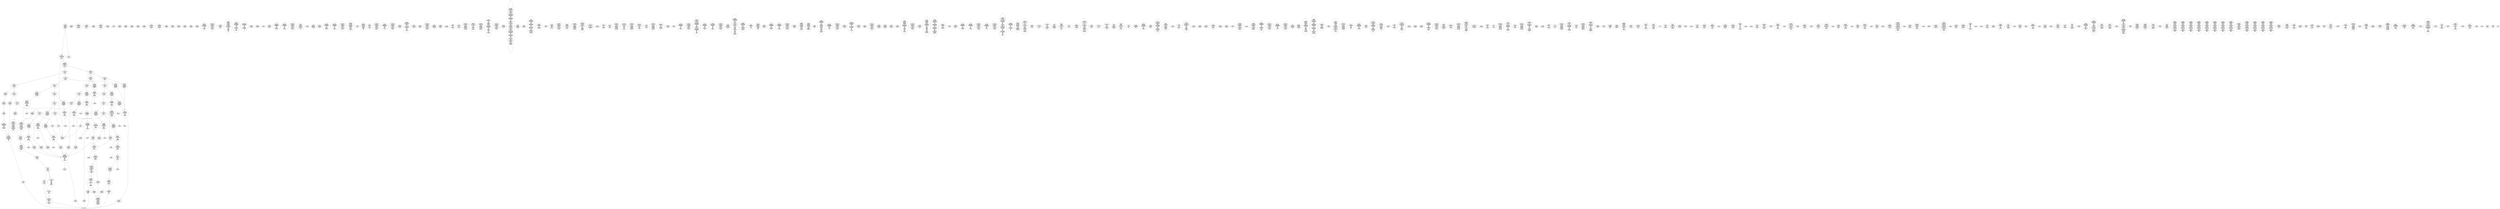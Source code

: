 /* Generated by GvGen v.1.0 (https://www.github.com/stricaud/gvgen) */

digraph G {
compound=true;
   node1 [label="[anywhere]"];
   node2 [label="# 0x0
PUSHX Data
PUSHX Data
MSTORE
CALLVALUE
ISZERO
PUSHX Data
JUMPI
"];
   node3 [label="# 0xc
PUSHX Data
REVERT
"];
   node4 [label="# 0x10
JUMPDEST
PUSHX LogicData
CALLDATASIZE
LT
PUSHX Data
JUMPI
"];
   node5 [label="# 0x1a
PUSHX Data
CALLDATALOAD
PUSHX BitData
SHR
PUSHX LogicData
GT
PUSHX Data
JUMPI
"];
   node6 [label="# 0x2b
PUSHX LogicData
GT
PUSHX Data
JUMPI
"];
   node7 [label="# 0x36
PUSHX LogicData
EQ
PUSHX Data
JUMPI
"];
   node8 [label="# 0x41
PUSHX LogicData
EQ
PUSHX Data
JUMPI
"];
   node9 [label="# 0x4c
PUSHX LogicData
EQ
PUSHX Data
JUMPI
"];
   node10 [label="# 0x57
PUSHX LogicData
EQ
PUSHX Data
JUMPI
"];
   node11 [label="# 0x62
PUSHX LogicData
EQ
PUSHX Data
JUMPI
"];
   node12 [label="# 0x6d
PUSHX Data
JUMP
"];
   node13 [label="# 0x71
JUMPDEST
PUSHX LogicData
EQ
PUSHX Data
JUMPI
"];
   node14 [label="# 0x7d
PUSHX LogicData
EQ
PUSHX Data
JUMPI
"];
   node15 [label="# 0x88
PUSHX LogicData
EQ
PUSHX Data
JUMPI
"];
   node16 [label="# 0x93
PUSHX LogicData
EQ
PUSHX Data
JUMPI
"];
   node17 [label="# 0x9e
PUSHX Data
JUMP
"];
   node18 [label="# 0xa2
JUMPDEST
PUSHX LogicData
GT
PUSHX Data
JUMPI
"];
   node19 [label="# 0xae
PUSHX LogicData
EQ
PUSHX Data
JUMPI
"];
   node20 [label="# 0xb9
PUSHX LogicData
EQ
PUSHX Data
JUMPI
"];
   node21 [label="# 0xc4
PUSHX LogicData
EQ
PUSHX Data
JUMPI
"];
   node22 [label="# 0xcf
PUSHX LogicData
EQ
PUSHX Data
JUMPI
"];
   node23 [label="# 0xda
PUSHX LogicData
EQ
PUSHX Data
JUMPI
"];
   node24 [label="# 0xe5
PUSHX Data
JUMP
"];
   node25 [label="# 0xe9
JUMPDEST
PUSHX LogicData
EQ
PUSHX Data
JUMPI
"];
   node26 [label="# 0xf4
PUSHX LogicData
EQ
PUSHX Data
JUMPI
"];
   node27 [label="# 0xff
PUSHX LogicData
EQ
PUSHX Data
JUMPI
"];
   node28 [label="# 0x10a
PUSHX LogicData
EQ
PUSHX Data
JUMPI
"];
   node29 [label="# 0x115
JUMPDEST
PUSHX Data
REVERT
"];
   node30 [label="# 0x11a
JUMPDEST
PUSHX Data
PUSHX Data
CALLDATASIZE
PUSHX Data
PUSHX Data
JUMP
"];
   node31 [label="# 0x128
JUMPDEST
PUSHX Data
JUMP
"];
   node32 [label="# 0x12d
JUMPDEST
PUSHX MemData
MLOAD
PUSHX Data
PUSHX Data
JUMP
"];
   node33 [label="# 0x13a
JUMPDEST
PUSHX MemData
MLOAD
SUB
RETURN
"];
   node34 [label="# 0x143
JUMPDEST
PUSHX Data
PUSHX Data
CALLDATASIZE
PUSHX Data
PUSHX Data
JUMP
"];
   node35 [label="# 0x151
JUMPDEST
PUSHX Data
JUMP
"];
   node36 [label="# 0x156
JUMPDEST
PUSHX MemData
MLOAD
PUSHX Data
PUSHX Data
JUMP
"];
   node37 [label="# 0x163
JUMPDEST
PUSHX Data
PUSHX Data
CALLDATASIZE
PUSHX Data
PUSHX Data
JUMP
"];
   node38 [label="# 0x171
JUMPDEST
PUSHX Data
JUMP
"];
   node39 [label="# 0x176
JUMPDEST
STOP
"];
   node40 [label="# 0x178
JUMPDEST
PUSHX Data
PUSHX Data
JUMP
"];
   node41 [label="# 0x180
JUMPDEST
PUSHX MemData
MLOAD
PUSHX Data
PUSHX Data
JUMP
"];
   node42 [label="# 0x18d
JUMPDEST
PUSHX Data
PUSHX Data
CALLDATASIZE
PUSHX Data
PUSHX Data
JUMP
"];
   node43 [label="# 0x19b
JUMPDEST
PUSHX Data
JUMP
"];
   node44 [label="# 0x1a0
JUMPDEST
PUSHX Data
PUSHX Data
CALLDATASIZE
PUSHX Data
PUSHX Data
JUMP
"];
   node45 [label="# 0x1ae
JUMPDEST
PUSHX Data
JUMP
"];
   node46 [label="# 0x1b3
JUMPDEST
PUSHX Data
PUSHX Data
CALLDATASIZE
PUSHX Data
PUSHX Data
JUMP
"];
   node47 [label="# 0x1c1
JUMPDEST
PUSHX Data
JUMP
"];
   node48 [label="# 0x1c6
JUMPDEST
PUSHX Data
PUSHX Data
CALLDATASIZE
PUSHX Data
PUSHX Data
JUMP
"];
   node49 [label="# 0x1d4
JUMPDEST
PUSHX Data
JUMP
"];
   node50 [label="# 0x1d9
JUMPDEST
PUSHX Data
PUSHX Data
CALLDATASIZE
PUSHX Data
PUSHX Data
JUMP
"];
   node51 [label="# 0x1e7
JUMPDEST
PUSHX Data
JUMP
"];
   node52 [label="# 0x1ec
JUMPDEST
PUSHX MemData
MLOAD
PUSHX Data
PUSHX Data
JUMP
"];
   node53 [label="# 0x1f9
JUMPDEST
PUSHX Data
PUSHX Data
JUMP
"];
   node54 [label="# 0x201
JUMPDEST
PUSHX Data
PUSHX Data
JUMP
"];
   node55 [label="# 0x209
JUMPDEST
PUSHX MemData
MLOAD
PUSHX Data
PUSHX Data
JUMP
"];
   node56 [label="# 0x216
JUMPDEST
PUSHX Data
PUSHX Data
JUMP
"];
   node57 [label="# 0x21e
JUMPDEST
PUSHX Data
PUSHX Data
CALLDATASIZE
PUSHX Data
PUSHX Data
JUMP
"];
   node58 [label="# 0x22c
JUMPDEST
PUSHX Data
JUMP
"];
   node59 [label="# 0x231
JUMPDEST
PUSHX Data
PUSHX Data
CALLDATASIZE
PUSHX Data
PUSHX Data
JUMP
"];
   node60 [label="# 0x23f
JUMPDEST
PUSHX Data
JUMP
"];
   node61 [label="# 0x244
JUMPDEST
PUSHX Data
PUSHX Data
CALLDATASIZE
PUSHX Data
PUSHX Data
JUMP
"];
   node62 [label="# 0x252
JUMPDEST
PUSHX Data
JUMP
"];
   node63 [label="# 0x257
JUMPDEST
PUSHX Data
PUSHX Data
CALLDATASIZE
PUSHX Data
PUSHX Data
JUMP
"];
   node64 [label="# 0x265
JUMPDEST
PUSHX Data
JUMP
"];
   node65 [label="# 0x26a
JUMPDEST
PUSHX Data
PUSHX Data
CALLDATASIZE
PUSHX Data
PUSHX Data
JUMP
"];
   node66 [label="# 0x278
JUMPDEST
PUSHX Data
JUMP
"];
   node67 [label="# 0x27d
JUMPDEST
PUSHX Data
PUSHX Data
CALLDATASIZE
PUSHX Data
PUSHX Data
JUMP
"];
   node68 [label="# 0x28b
JUMPDEST
PUSHX Data
JUMP
"];
   node69 [label="# 0x290
JUMPDEST
PUSHX Data
PUSHX ArithData
PUSHX BitData
PUSHX BitData
SHL
SUB
AND
PUSHX Data
JUMPI
"];
   node70 [label="# 0x2a1
PUSHX MemData
MLOAD
PUSHX BitData
PUSHX BitData
SHL
MSTORE
PUSHX ArithData
ADD
PUSHX Data
PUSHX Data
JUMP
"];
   node71 [label="# 0x2b8
JUMPDEST
PUSHX MemData
MLOAD
SUB
REVERT
"];
   node72 [label="# 0x2c1
JUMPDEST
PUSHX Data
MSTORE
PUSHX Data
MSTORE
PUSHX Data
SHA3
PUSHX ArithData
PUSHX BitData
PUSHX BitData
SHL
SUB
AND
MSTORE
MSTORE
SHA3
SLOAD
JUMP
"];
   node73 [label="# 0x2e7
JUMPDEST
PUSHX Data
PUSHX ArithData
PUSHX BitData
PUSHX BitData
SHL
SUB
NOT
AND
PUSHX BitData
PUSHX BitData
SHL
EQ
PUSHX Data
JUMPI
"];
   node74 [label="# 0x303
PUSHX ArithData
PUSHX BitData
PUSHX BitData
SHL
SUB
NOT
AND
PUSHX BitData
PUSHX BitData
SHL
EQ
"];
   node75 [label="# 0x318
JUMPDEST
PUSHX Data
JUMPI
"];
   node76 [label="# 0x31e
PUSHX Data
PUSHX Data
JUMP
"];
   node77 [label="# 0x327
JUMPDEST
"];
   node78 [label="# 0x32a
JUMPDEST
JUMP
"];
   node79 [label="# 0x32f
JUMPDEST
PUSHX Data
PUSHX Data
JUMP
"];
   node80 [label="# 0x337
JUMPDEST
PUSHX ArithData
PUSHX BitData
PUSHX BitData
SHL
SUB
AND
PUSHX Data
PUSHX Data
JUMP
"];
   node81 [label="# 0x348
JUMPDEST
PUSHX ArithData
PUSHX BitData
PUSHX BitData
SHL
SUB
AND
EQ
PUSHX Data
JUMPI
"];
   node82 [label="# 0x357
PUSHX MemData
MLOAD
PUSHX BitData
PUSHX BitData
SHL
MSTORE
PUSHX ArithData
ADD
PUSHX Data
PUSHX Data
JUMP
"];
   node83 [label="# 0x36e
JUMPDEST
MLOAD
PUSHX Data
PUSHX Data
PUSHX ArithData
ADD
PUSHX Data
JUMP
"];
   node84 [label="# 0x381
JUMPDEST
JUMP
"];
   node85 [label="# 0x385
JUMPDEST
PUSHX MemData
MLOAD
PUSHX ArithData
ADD
PUSHX Data
MSTORE
PUSHX Data
MSTORE
PUSHX ArithData
ADD
PUSHX Data
MSTORE
JUMP
"];
   node86 [label="# 0x3be
JUMPDEST
PUSHX Data
PUSHX Data
PUSHX Data
JUMP
"];
   node87 [label="# 0x3c9
JUMPDEST
PUSHX Data
PUSHX Data
JUMP
"];
   node88 [label="# 0x3d1
JUMPDEST
PUSHX ArithData
PUSHX BitData
PUSHX BitData
SHL
SUB
AND
PUSHX Data
PUSHX Data
JUMP
"];
   node89 [label="# 0x3e2
JUMPDEST
PUSHX ArithData
PUSHX BitData
PUSHX BitData
SHL
SUB
AND
EQ
PUSHX Data
JUMPI
"];
   node90 [label="# 0x3f1
PUSHX MemData
MLOAD
PUSHX BitData
PUSHX BitData
SHL
MSTORE
PUSHX ArithData
ADD
PUSHX Data
PUSHX Data
JUMP
"];
   node91 [label="# 0x408
JUMPDEST
PUSHX Data
MSTORE
PUSHX Data
PUSHX ArithData
MSTORE
PUSHX Data
SHA3
MLOAD
PUSHX Data
ADD
PUSHX Data
JUMP
"];
   node92 [label="# 0x427
JUMPDEST
JUMP
"];
   node93 [label="# 0x42c
JUMPDEST
PUSHX Data
PUSHX Data
MSTORE
PUSHX Data
MSTORE
PUSHX Data
SHA3
SLOAD
JUMP
"];
   node94 [label="# 0x43e
JUMPDEST
MLOAD
MLOAD
EQ
PUSHX Data
JUMPI
"];
   node95 [label="# 0x448
PUSHX MemData
MLOAD
PUSHX BitData
PUSHX BitData
SHL
MSTORE
PUSHX ArithData
ADD
PUSHX Data
PUSHX Data
JUMP
"];
   node96 [label="# 0x45f
JUMPDEST
PUSHX ArithData
PUSHX BitData
PUSHX BitData
SHL
SUB
AND
PUSHX Data
JUMPI
"];
   node97 [label="# 0x46e
PUSHX MemData
MLOAD
PUSHX BitData
PUSHX BitData
SHL
MSTORE
PUSHX ArithData
ADD
PUSHX Data
PUSHX Data
JUMP
"];
   node98 [label="# 0x485
JUMPDEST
PUSHX Data
PUSHX Data
JUMP
"];
   node99 [label="# 0x48d
JUMPDEST
PUSHX ArithData
PUSHX BitData
PUSHX BitData
SHL
SUB
AND
PUSHX ArithData
PUSHX BitData
PUSHX BitData
SHL
SUB
AND
EQ
PUSHX Data
JUMPI
"];
   node100 [label="# 0x4a7
PUSHX Data
PUSHX Data
PUSHX Data
JUMP
"];
   node101 [label="# 0x4b3
JUMPDEST
PUSHX Data
JUMPI
"];
   node102 [label="# 0x4b8
PUSHX MemData
MLOAD
PUSHX BitData
PUSHX BitData
SHL
MSTORE
PUSHX ArithData
ADD
PUSHX Data
PUSHX Data
JUMP
"];
   node103 [label="# 0x4cf
JUMPDEST
PUSHX Data
PUSHX Data
PUSHX Data
JUMP
"];
   node104 [label="# 0x4d9
JUMPDEST
PUSHX Data
PUSHX Data
JUMP
"];
   node105 [label="# 0x4e9
JUMPDEST
PUSHX Data
"];
   node106 [label="# 0x4ec
JUMPDEST
MLOAD
LT
ISZERO
PUSHX Data
JUMPI
"];
   node107 [label="# 0x4f6
PUSHX Data
MLOAD
LT
PUSHX Data
JUMPI
"];
   node108 [label="# 0x502
PUSHX BitData
PUSHX BitData
SHL
PUSHX Data
MSTORE
PUSHX Data
PUSHX Data
MSTORE
PUSHX Data
PUSHX Data
REVERT
"];
   node109 [label="# 0x517
JUMPDEST
PUSHX ArithData
MUL
PUSHX ArithData
ADD
ADD
MLOAD
PUSHX Data
MLOAD
LT
PUSHX Data
JUMPI
"];
   node110 [label="# 0x52e
PUSHX BitData
PUSHX BitData
SHL
PUSHX Data
MSTORE
PUSHX Data
PUSHX Data
MSTORE
PUSHX Data
PUSHX Data
REVERT
"];
   node111 [label="# 0x543
JUMPDEST
PUSHX ArithData
MUL
ADD
ADD
MLOAD
PUSHX Data
MSTORE
MSTORE
PUSHX Data
SHA3
PUSHX ArithData
PUSHX BitData
PUSHX BitData
SHL
SUB
AND
MSTORE
MSTORE
SHA3
SLOAD
LT
ISZERO
PUSHX Data
JUMPI
"];
   node112 [label="# 0x57c
PUSHX MemData
MLOAD
PUSHX BitData
PUSHX BitData
SHL
MSTORE
PUSHX ArithData
ADD
PUSHX Data
PUSHX Data
JUMP
"];
   node113 [label="# 0x593
JUMPDEST
PUSHX Data
PUSHX Data
JUMP
"];
   node114 [label="# 0x59d
JUMPDEST
PUSHX ArithData
MSTORE
PUSHX ArithData
ADD
MSTORE
PUSHX ArithData
ADD
PUSHX Data
SHA3
PUSHX ArithData
PUSHX ArithData
PUSHX BitData
PUSHX BitData
SHL
SUB
AND
PUSHX ArithData
PUSHX BitData
PUSHX BitData
SHL
SUB
AND
MSTORE
PUSHX ArithData
ADD
MSTORE
PUSHX ArithData
ADD
PUSHX Data
SHA3
SSTORE
PUSHX ArithData
MSTORE
PUSHX ArithData
ADD
MSTORE
PUSHX ArithData
ADD
PUSHX Data
SHA3
PUSHX ArithData
PUSHX ArithData
PUSHX BitData
PUSHX BitData
SHL
SUB
AND
PUSHX ArithData
PUSHX BitData
PUSHX BitData
SHL
SUB
AND
MSTORE
PUSHX ArithData
ADD
MSTORE
PUSHX ArithData
ADD
PUSHX Data
SHA3
PUSHX Data
SLOAD
PUSHX Data
PUSHX Data
JUMP
"];
   node115 [label="# 0x61b
JUMPDEST
SSTORE
PUSHX Data
PUSHX Data
JUMP
"];
   node116 [label="# 0x62f
JUMPDEST
PUSHX Data
JUMP
"];
   node117 [label="# 0x636
JUMPDEST
PUSHX ArithData
PUSHX BitData
PUSHX BitData
SHL
SUB
AND
PUSHX ArithData
PUSHX BitData
PUSHX BitData
SHL
SUB
AND
PUSHX ArithData
PUSHX BitData
PUSHX BitData
SHL
SUB
AND
PUSHX Data
PUSHX MemData
MLOAD
PUSHX Data
PUSHX Data
JUMP
"];
   node118 [label="# 0x686
JUMPDEST
PUSHX MemData
MLOAD
SUB
LOGX
PUSHX Data
PUSHX Data
JUMP
"];
   node119 [label="# 0x69c
JUMPDEST
JUMP
"];
   node120 [label="# 0x6a4
JUMPDEST
PUSHX Data
MLOAD
MLOAD
EQ
PUSHX Data
JUMPI
"];
   node121 [label="# 0x6b0
PUSHX MemData
MLOAD
PUSHX BitData
PUSHX BitData
SHL
MSTORE
PUSHX ArithData
ADD
PUSHX Data
PUSHX Data
JUMP
"];
   node122 [label="# 0x6c7
JUMPDEST
PUSHX Data
MLOAD
PUSHX LogicData
GT
ISZERO
PUSHX Data
JUMPI
"];
   node123 [label="# 0x6dc
PUSHX BitData
PUSHX BitData
SHL
PUSHX Data
MSTORE
PUSHX Data
PUSHX Data
MSTORE
PUSHX Data
PUSHX Data
REVERT
"];
   node124 [label="# 0x6f1
JUMPDEST
PUSHX MemData
MLOAD
MSTORE
PUSHX ArithData
MUL
PUSHX ArithData
ADD
ADD
PUSHX Data
MSTORE
ISZERO
PUSHX Data
JUMPI
"];
   node125 [label="# 0x70b
PUSHX ArithData
ADD
PUSHX ArithData
MUL
CALLDATASIZE
CALLDATACOPY
ADD
"];
   node126 [label="# 0x71a
JUMPDEST
PUSHX Data
"];
   node127 [label="# 0x720
JUMPDEST
MLOAD
LT
ISZERO
PUSHX Data
JUMPI
"];
   node128 [label="# 0x72a
PUSHX Data
MLOAD
LT
PUSHX Data
JUMPI
"];
   node129 [label="# 0x737
PUSHX BitData
PUSHX BitData
SHL
PUSHX Data
MSTORE
PUSHX Data
PUSHX Data
MSTORE
PUSHX Data
PUSHX Data
REVERT
"];
   node130 [label="# 0x74c
JUMPDEST
PUSHX ArithData
MUL
PUSHX ArithData
ADD
ADD
MLOAD
MLOAD
LT
PUSHX Data
JUMPI
"];
   node131 [label="# 0x75f
PUSHX BitData
PUSHX BitData
SHL
PUSHX Data
MSTORE
PUSHX Data
PUSHX Data
MSTORE
PUSHX Data
PUSHX Data
REVERT
"];
   node132 [label="# 0x774
JUMPDEST
PUSHX ArithData
MUL
PUSHX ArithData
ADD
ADD
MLOAD
PUSHX Data
JUMP
"];
   node133 [label="# 0x781
JUMPDEST
MLOAD
LT
PUSHX Data
JUMPI
"];
   node134 [label="# 0x78c
PUSHX BitData
PUSHX BitData
SHL
PUSHX Data
MSTORE
PUSHX Data
PUSHX Data
MSTORE
PUSHX Data
PUSHX Data
REVERT
"];
   node135 [label="# 0x7a1
JUMPDEST
PUSHX ArithData
MUL
ADD
ADD
MSTORE
PUSHX Data
PUSHX Data
JUMP
"];
   node136 [label="# 0x7b5
JUMPDEST
PUSHX Data
JUMP
"];
   node137 [label="# 0x7bc
JUMPDEST
JUMP
"];
   node138 [label="# 0x7c4
JUMPDEST
PUSHX Data
PUSHX Data
JUMP
"];
   node139 [label="# 0x7cc
JUMPDEST
PUSHX ArithData
PUSHX BitData
PUSHX BitData
SHL
SUB
AND
PUSHX Data
PUSHX Data
JUMP
"];
   node140 [label="# 0x7dd
JUMPDEST
PUSHX ArithData
PUSHX BitData
PUSHX BitData
SHL
SUB
AND
EQ
PUSHX Data
JUMPI
"];
   node141 [label="# 0x7ec
PUSHX MemData
MLOAD
PUSHX BitData
PUSHX BitData
SHL
MSTORE
PUSHX ArithData
ADD
PUSHX Data
PUSHX Data
JUMP
"];
   node142 [label="# 0x803
JUMPDEST
PUSHX StorData
SLOAD
PUSHX MemData
MLOAD
PUSHX Data
PUSHX ArithData
PUSHX BitData
PUSHX BitData
SHL
SUB
AND
PUSHX Data
LOGX
PUSHX StorData
SLOAD
PUSHX ArithData
PUSHX BitData
PUSHX BitData
SHL
SUB
NOT
AND
SSTORE
JUMP
"];
   node143 [label="# 0x84d
JUMPDEST
PUSHX StorData
SLOAD
PUSHX ArithData
PUSHX BitData
PUSHX BitData
SHL
SUB
AND
"];
   node144 [label="# 0x85a
JUMPDEST
JUMP
"];
   node145 [label="# 0x85d
JUMPDEST
PUSHX MemData
MLOAD
PUSHX ArithData
ADD
PUSHX Data
MSTORE
PUSHX Data
MSTORE
PUSHX ArithData
ADD
PUSHX BitData
PUSHX BitData
SHL
MSTORE
JUMP
"];
   node146 [label="# 0x880
JUMPDEST
PUSHX ArithData
PUSHX BitData
PUSHX BitData
SHL
SUB
AND
PUSHX Data
PUSHX Data
JUMP
"];
   node147 [label="# 0x892
JUMPDEST
PUSHX ArithData
PUSHX BitData
PUSHX BitData
SHL
SUB
AND
EQ
ISZERO
PUSHX Data
JUMPI
"];
   node148 [label="# 0x8a2
PUSHX MemData
MLOAD
PUSHX BitData
PUSHX BitData
SHL
MSTORE
PUSHX ArithData
ADD
PUSHX Data
PUSHX Data
JUMP
"];
   node149 [label="# 0x8b9
JUMPDEST
PUSHX Data
PUSHX Data
PUSHX Data
PUSHX Data
JUMP
"];
   node150 [label="# 0x8c6
JUMPDEST
PUSHX ArithData
PUSHX BitData
PUSHX BitData
SHL
SUB
AND
MSTORE
PUSHX ArithData
ADD
MSTORE
PUSHX ArithData
ADD
PUSHX Data
SHA3
AND
MSTORE
MSTORE
SHA3
SLOAD
PUSHX BitData
NOT
AND
ISZERO
ISZERO
OR
SSTORE
PUSHX Data
PUSHX Data
JUMP
"];
   node151 [label="# 0x90a
JUMPDEST
PUSHX ArithData
PUSHX BitData
PUSHX BitData
SHL
SUB
AND
PUSHX Data
PUSHX MemData
MLOAD
PUSHX Data
PUSHX Data
JUMP
"];
   node152 [label="# 0x942
JUMPDEST
PUSHX MemData
MLOAD
SUB
LOGX
JUMP
"];
   node153 [label="# 0x94e
JUMPDEST
PUSHX Data
MSTORE
PUSHX Data
PUSHX Data
MSTORE
PUSHX Data
SHA3
SLOAD
JUMP
"];
   node154 [label="# 0x960
JUMPDEST
PUSHX Data
PUSHX Data
JUMP
"];
   node155 [label="# 0x968
JUMPDEST
PUSHX ArithData
PUSHX BitData
PUSHX BitData
SHL
SUB
AND
PUSHX Data
PUSHX Data
JUMP
"];
   node156 [label="# 0x979
JUMPDEST
PUSHX ArithData
PUSHX BitData
PUSHX BitData
SHL
SUB
AND
EQ
PUSHX Data
JUMPI
"];
   node157 [label="# 0x988
PUSHX MemData
MLOAD
PUSHX BitData
PUSHX BitData
SHL
MSTORE
PUSHX ArithData
ADD
PUSHX Data
PUSHX Data
JUMP
"];
   node158 [label="# 0x99f
JUMPDEST
PUSHX Data
PUSHX Data
JUMP
"];
   node159 [label="# 0x9ab
JUMPDEST
PUSHX Data
MSTORE
PUSHX Data
PUSHX ArithData
MSTORE
PUSHX Data
SHA3
MLOAD
PUSHX Data
ADD
PUSHX Data
JUMP
"];
   node160 [label="# 0x9ca
JUMPDEST
PUSHX Data
MSTORE
PUSHX Data
PUSHX Data
MSTORE
PUSHX Data
SHA3
SLOAD
PUSHX Data
PUSHX Data
JUMP
"];
   node161 [label="# 0x9e9
JUMPDEST
SSTORE
JUMP
"];
   node162 [label="# 0x9f5
JUMPDEST
PUSHX ArithData
PUSHX BitData
PUSHX BitData
SHL
SUB
AND
PUSHX Data
MSTORE
PUSHX Data
PUSHX Data
MSTORE
PUSHX Data
SHA3
AND
MSTORE
MSTORE
SHA3
SLOAD
PUSHX BitData
AND
JUMP
"];
   node163 [label="# 0xa23
JUMPDEST
PUSHX ArithData
PUSHX BitData
PUSHX BitData
SHL
SUB
AND
PUSHX Data
JUMPI
"];
   node164 [label="# 0xa32
PUSHX MemData
MLOAD
PUSHX BitData
PUSHX BitData
SHL
MSTORE
PUSHX ArithData
ADD
PUSHX Data
PUSHX Data
JUMP
"];
   node165 [label="# 0xa49
JUMPDEST
PUSHX Data
PUSHX Data
JUMP
"];
   node166 [label="# 0xa51
JUMPDEST
PUSHX ArithData
PUSHX BitData
PUSHX BitData
SHL
SUB
AND
PUSHX ArithData
PUSHX BitData
PUSHX BitData
SHL
SUB
AND
EQ
PUSHX Data
JUMPI
"];
   node167 [label="# 0xa6b
PUSHX Data
PUSHX Data
PUSHX Data
JUMP
"];
   node168 [label="# 0xa77
JUMPDEST
PUSHX Data
JUMPI
"];
   node169 [label="# 0xa7c
PUSHX MemData
MLOAD
PUSHX BitData
PUSHX BitData
SHL
MSTORE
PUSHX ArithData
ADD
PUSHX Data
PUSHX Data
JUMP
"];
   node170 [label="# 0xa93
JUMPDEST
PUSHX Data
PUSHX Data
PUSHX Data
JUMP
"];
   node171 [label="# 0xa9d
JUMPDEST
PUSHX Data
PUSHX Data
PUSHX Data
JUMP
"];
   node172 [label="# 0xaae
JUMPDEST
PUSHX Data
PUSHX Data
JUMP
"];
   node173 [label="# 0xab7
JUMPDEST
PUSHX Data
JUMP
"];
   node174 [label="# 0xabd
JUMPDEST
PUSHX Data
MSTORE
PUSHX Data
MSTORE
PUSHX Data
SHA3
PUSHX ArithData
PUSHX BitData
PUSHX BitData
SHL
SUB
AND
MSTORE
MSTORE
SHA3
SLOAD
LT
ISZERO
PUSHX Data
JUMPI
"];
   node175 [label="# 0xae7
PUSHX MemData
MLOAD
PUSHX BitData
PUSHX BitData
SHL
MSTORE
PUSHX ArithData
ADD
PUSHX Data
PUSHX Data
JUMP
"];
   node176 [label="# 0xafe
JUMPDEST
PUSHX Data
PUSHX Data
JUMP
"];
   node177 [label="# 0xb08
JUMPDEST
PUSHX Data
MSTORE
PUSHX Data
MSTORE
PUSHX Data
SHA3
PUSHX ArithData
PUSHX BitData
PUSHX BitData
SHL
SUB
AND
MSTORE
MSTORE
SHA3
SSTORE
AND
MSTORE
SHA3
SLOAD
PUSHX Data
PUSHX Data
JUMP
"];
   node178 [label="# 0xb44
JUMPDEST
SSTORE
PUSHX ArithData
PUSHX BitData
PUSHX BitData
SHL
SUB
AND
PUSHX ArithData
PUSHX BitData
PUSHX BitData
SHL
SUB
AND
PUSHX ArithData
PUSHX BitData
PUSHX BitData
SHL
SUB
AND
PUSHX Data
PUSHX MemData
MLOAD
PUSHX Data
PUSHX Data
JUMP
"];
   node179 [label="# 0xb9a
JUMPDEST
PUSHX MemData
MLOAD
SUB
LOGX
PUSHX Data
PUSHX Data
JUMP
"];
   node180 [label="# 0xbb0
JUMPDEST
JUMP
"];
   node181 [label="# 0xbb9
JUMPDEST
PUSHX Data
PUSHX Data
JUMP
"];
   node182 [label="# 0xbc1
JUMPDEST
PUSHX ArithData
PUSHX BitData
PUSHX BitData
SHL
SUB
AND
PUSHX Data
PUSHX Data
JUMP
"];
   node183 [label="# 0xbd2
JUMPDEST
PUSHX ArithData
PUSHX BitData
PUSHX BitData
SHL
SUB
AND
EQ
PUSHX Data
JUMPI
"];
   node184 [label="# 0xbe1
PUSHX MemData
MLOAD
PUSHX BitData
PUSHX BitData
SHL
MSTORE
PUSHX ArithData
ADD
PUSHX Data
PUSHX Data
JUMP
"];
   node185 [label="# 0xbf8
JUMPDEST
PUSHX ArithData
PUSHX BitData
PUSHX BitData
SHL
SUB
AND
PUSHX Data
JUMPI
"];
   node186 [label="# 0xc07
PUSHX MemData
MLOAD
PUSHX BitData
PUSHX BitData
SHL
MSTORE
PUSHX ArithData
ADD
PUSHX Data
PUSHX Data
JUMP
"];
   node187 [label="# 0xc1e
JUMPDEST
PUSHX StorData
SLOAD
PUSHX MemData
MLOAD
PUSHX ArithData
PUSHX BitData
PUSHX BitData
SHL
SUB
AND
AND
PUSHX Data
PUSHX Data
LOGX
PUSHX StorData
SLOAD
PUSHX ArithData
PUSHX BitData
PUSHX BitData
SHL
SUB
NOT
AND
PUSHX ArithData
PUSHX BitData
PUSHX BitData
SHL
SUB
AND
OR
SSTORE
JUMP
"];
   node188 [label="# 0xc7a
JUMPDEST
PUSHX ArithData
PUSHX BitData
PUSHX BitData
SHL
SUB
NOT
AND
PUSHX BitData
PUSHX BitData
SHL
EQ
JUMP
"];
   node189 [label="# 0xc93
JUMPDEST
CALLER
JUMP
"];
   node190 [label="# 0xc97
JUMPDEST
PUSHX Data
MSTORE
PUSHX Data
PUSHX Data
MSTORE
PUSHX Data
SHA3
SLOAD
PUSHX Data
PUSHX Data
PUSHX Data
PUSHX Data
JUMP
"];
   node191 [label="# 0xcb7
JUMPDEST
PUSHX ArithData
ADD
PUSHX ArithData
DIV
MUL
PUSHX ArithData
ADD
PUSHX MemData
MLOAD
ADD
PUSHX Data
MSTORE
MSTORE
PUSHX ArithData
ADD
SLOAD
PUSHX Data
PUSHX Data
JUMP
"];
   node192 [label="# 0xce3
JUMPDEST
ISZERO
PUSHX Data
JUMPI
"];
   node193 [label="# 0xcea
PUSHX LogicData
LT
PUSHX Data
JUMPI
"];
   node194 [label="# 0xcf2
PUSHX ArithData
SLOAD
DIV
MUL
MSTORE
PUSHX ArithData
ADD
PUSHX Data
JUMP
"];
   node195 [label="# 0xd05
JUMPDEST
ADD
PUSHX Data
MSTORE
PUSHX Data
PUSHX Data
SHA3
"];
   node196 [label="# 0xd13
JUMPDEST
SLOAD
MSTORE
PUSHX ArithData
ADD
PUSHX ArithData
ADD
GT
PUSHX Data
JUMPI
"];
   node197 [label="# 0xd27
SUB
PUSHX BitData
AND
ADD
"];
   node198 [label="# 0xd30
JUMPDEST
PUSHX StorData
SLOAD
PUSHX Data
PUSHX Data
JUMP
"];
   node199 [label="# 0xd42
JUMPDEST
PUSHX ArithData
ADD
PUSHX ArithData
DIV
MUL
PUSHX ArithData
ADD
PUSHX MemData
MLOAD
ADD
PUSHX Data
MSTORE
MSTORE
PUSHX ArithData
ADD
SLOAD
PUSHX Data
PUSHX Data
JUMP
"];
   node200 [label="# 0xd6e
JUMPDEST
ISZERO
PUSHX Data
JUMPI
"];
   node201 [label="# 0xd75
PUSHX LogicData
LT
PUSHX Data
JUMPI
"];
   node202 [label="# 0xd7d
PUSHX ArithData
SLOAD
DIV
MUL
MSTORE
PUSHX ArithData
ADD
PUSHX Data
JUMP
"];
   node203 [label="# 0xd90
JUMPDEST
ADD
PUSHX Data
MSTORE
PUSHX Data
PUSHX Data
SHA3
"];
   node204 [label="# 0xd9e
JUMPDEST
SLOAD
MSTORE
PUSHX ArithData
ADD
PUSHX ArithData
ADD
GT
PUSHX Data
JUMPI
"];
   node205 [label="# 0xdb2
SUB
PUSHX BitData
AND
ADD
"];
   node206 [label="# 0xdbb
JUMPDEST
PUSHX BitData
PUSHX BitData
AND
JUMP
"];
   node207 [label="# 0xdce
JUMPDEST
PUSHX Data
PUSHX ArithData
PUSHX BitData
PUSHX BitData
SHL
SUB
AND
PUSHX Data
JUMP
"];
   node208 [label="# 0xde0
JUMPDEST
ISZERO
PUSHX Data
JUMPI
"];
   node209 [label="# 0xde6
PUSHX MemData
MLOAD
PUSHX BitData
PUSHX BitData
SHL
MSTORE
PUSHX ArithData
PUSHX BitData
PUSHX BitData
SHL
SUB
AND
PUSHX Data
PUSHX Data
PUSHX ArithData
ADD
PUSHX Data
JUMP
"];
   node210 [label="# 0xe19
JUMPDEST
PUSHX Data
PUSHX MemData
MLOAD
SUB
PUSHX Data
EXTCODESIZE
ISZERO
ISZERO
PUSHX Data
JUMPI
"];
   node211 [label="# 0xe2f
PUSHX Data
REVERT
"];
   node212 [label="# 0xe33
JUMPDEST
GAS
CALL
ISZERO
PUSHX Data
JUMPI
"];
   node213 [label="# 0xe41
PUSHX MemData
MLOAD
PUSHX ArithData
RETURNDATASIZE
ADD
PUSHX BitData
NOT
AND
ADD
MSTORE
PUSHX Data
ADD
PUSHX Data
JUMP
"];
   node214 [label="# 0xe60
JUMPDEST
PUSHX Data
"];
   node215 [label="# 0xe63
JUMPDEST
PUSHX Data
JUMPI
"];
   node216 [label="# 0xe68
PUSHX Data
PUSHX Data
JUMP
"];
   node217 [label="# 0xe6f
JUMPDEST
PUSHX LogicData
EQ
ISZERO
PUSHX Data
JUMPI
"];
   node218 [label="# 0xe7c
PUSHX Data
PUSHX Data
JUMP
"];
   node219 [label="# 0xe84
JUMPDEST
PUSHX Data
JUMPI
"];
   node220 [label="# 0xe8a
PUSHX Data
JUMP
"];
   node221 [label="# 0xe8f
JUMPDEST
PUSHX MemData
MLOAD
PUSHX BitData
PUSHX BitData
SHL
MSTORE
PUSHX ArithData
ADD
PUSHX Data
PUSHX Data
JUMP
"];
   node222 [label="# 0xea9
JUMPDEST
"];
   node223 [label="# 0xeab
JUMPDEST
PUSHX MemData
MLOAD
PUSHX BitData
PUSHX BitData
SHL
MSTORE
PUSHX ArithData
ADD
PUSHX Data
PUSHX Data
JUMP
"];
   node224 [label="# 0xec3
JUMPDEST
PUSHX ArithData
PUSHX BitData
PUSHX BitData
SHL
SUB
NOT
AND
PUSHX BitData
PUSHX BitData
SHL
EQ
PUSHX Data
JUMPI
"];
   node225 [label="# 0xedc
PUSHX MemData
MLOAD
PUSHX BitData
PUSHX BitData
SHL
MSTORE
PUSHX ArithData
ADD
PUSHX Data
PUSHX Data
JUMP
"];
   node226 [label="# 0xef3
JUMPDEST
PUSHX ArithData
PUSHX BitData
PUSHX BitData
SHL
SUB
AND
PUSHX Data
JUMPI
"];
   node227 [label="# 0xf02
PUSHX MemData
MLOAD
PUSHX BitData
PUSHX BitData
SHL
MSTORE
PUSHX ArithData
ADD
PUSHX Data
PUSHX Data
JUMP
"];
   node228 [label="# 0xf19
JUMPDEST
PUSHX Data
PUSHX Data
PUSHX Data
JUMP
"];
   node229 [label="# 0xf23
JUMPDEST
PUSHX Data
PUSHX Data
PUSHX Data
PUSHX Data
JUMP
"];
   node230 [label="# 0xf35
JUMPDEST
PUSHX Data
MSTORE
PUSHX Data
MSTORE
PUSHX Data
SHA3
PUSHX ArithData
PUSHX BitData
PUSHX BitData
SHL
SUB
AND
MSTORE
MSTORE
SHA3
SLOAD
PUSHX Data
PUSHX Data
JUMP
"];
   node231 [label="# 0xf65
JUMPDEST
SSTORE
PUSHX ArithData
PUSHX BitData
PUSHX BitData
SHL
SUB
AND
PUSHX BitData
PUSHX ArithData
PUSHX BitData
PUSHX BitData
SHL
SUB
AND
PUSHX ArithData
PUSHX BitData
PUSHX BitData
SHL
SUB
AND
PUSHX Data
PUSHX MemData
MLOAD
PUSHX Data
PUSHX Data
JUMP
"];
   node232 [label="# 0xfbc
JUMPDEST
PUSHX MemData
MLOAD
SUB
LOGX
PUSHX Data
PUSHX Data
PUSHX Data
JUMP
"];
   node233 [label="# 0xfd3
JUMPDEST
JUMP
"];
   node234 [label="# 0xfda
JUMPDEST
PUSHX Data
MLOAD
PUSHX Data
MSTORE
ADD
MSTORE
PUSHX Data
PUSHX Data
PUSHX ArithData
ADD
CALLDATASIZE
CALLDATACOPY
ADD
PUSHX LogicData
MLOAD
LT
PUSHX Data
JUMPI
"];
   node235 [label="# 0x100d
PUSHX BitData
PUSHX BitData
SHL
PUSHX Data
MSTORE
PUSHX Data
PUSHX Data
MSTORE
PUSHX Data
PUSHX Data
REVERT
"];
   node236 [label="# 0x1022
JUMPDEST
PUSHX ArithData
MUL
ADD
ADD
MSTORE
JUMP
"];
   node237 [label="# 0x1033
JUMPDEST
PUSHX Data
PUSHX ArithData
PUSHX BitData
PUSHX BitData
SHL
SUB
AND
PUSHX Data
JUMP
"];
   node238 [label="# 0x1045
JUMPDEST
ISZERO
PUSHX Data
JUMPI
"];
   node239 [label="# 0x104b
PUSHX MemData
MLOAD
PUSHX BitData
PUSHX BitData
SHL
MSTORE
PUSHX ArithData
PUSHX BitData
PUSHX BitData
SHL
SUB
AND
PUSHX Data
PUSHX Data
PUSHX ArithData
ADD
PUSHX Data
JUMP
"];
   node240 [label="# 0x107e
JUMPDEST
PUSHX Data
PUSHX MemData
MLOAD
SUB
PUSHX Data
EXTCODESIZE
ISZERO
ISZERO
PUSHX Data
JUMPI
"];
   node241 [label="# 0x1094
PUSHX Data
REVERT
"];
   node242 [label="# 0x1098
JUMPDEST
GAS
CALL
ISZERO
PUSHX Data
JUMPI
"];
   node243 [label="# 0x10a6
PUSHX MemData
MLOAD
PUSHX ArithData
RETURNDATASIZE
ADD
PUSHX BitData
NOT
AND
ADD
MSTORE
PUSHX Data
ADD
PUSHX Data
JUMP
"];
   node244 [label="# 0x10c5
JUMPDEST
PUSHX Data
"];
   node245 [label="# 0x10c8
JUMPDEST
PUSHX Data
JUMPI
"];
   node246 [label="# 0x10cd
PUSHX Data
PUSHX Data
JUMP
"];
   node247 [label="# 0x10d4
JUMPDEST
PUSHX ArithData
PUSHX BitData
PUSHX BitData
SHL
SUB
NOT
AND
PUSHX BitData
PUSHX BitData
SHL
EQ
PUSHX Data
JUMPI
"];
   node248 [label="# 0x10ed
PUSHX MemData
MLOAD
PUSHX BitData
PUSHX BitData
SHL
MSTORE
PUSHX ArithData
ADD
PUSHX Data
PUSHX Data
JUMP
"];
   node249 [label="# 0x1104
JUMPDEST
MLOAD
MLOAD
PUSHX Data
PUSHX Data
PUSHX Data
PUSHX Data
JUMP
"];
   node250 [label="# 0x111c
JUMPDEST
PUSHX LogicData
GT
ISZERO
PUSHX Data
JUMPI
"];
   node251 [label="# 0x112d
PUSHX BitData
PUSHX BitData
SHL
PUSHX Data
MSTORE
PUSHX Data
PUSHX Data
MSTORE
PUSHX Data
PUSHX Data
REVERT
"];
   node252 [label="# 0x1142
JUMPDEST
PUSHX MemData
MLOAD
MSTORE
PUSHX ArithData
ADD
PUSHX BitData
NOT
AND
PUSHX ArithData
ADD
ADD
PUSHX Data
MSTORE
ISZERO
PUSHX Data
JUMPI
"];
   node253 [label="# 0x1160
PUSHX ArithData
ADD
CALLDATASIZE
CALLDATACOPY
ADD
"];
   node254 [label="# 0x116c
JUMPDEST
PUSHX Data
"];
   node255 [label="# 0x1173
JUMPDEST
MLOAD
LT
ISZERO
PUSHX Data
JUMPI
"];
   node256 [label="# 0x117d
MLOAD
LT
PUSHX Data
JUMPI
"];
   node257 [label="# 0x1187
PUSHX BitData
PUSHX BitData
SHL
PUSHX Data
MSTORE
PUSHX Data
PUSHX Data
MSTORE
PUSHX Data
PUSHX Data
REVERT
"];
   node258 [label="# 0x119c
JUMPDEST
ADD
PUSHX ArithData
ADD
MLOAD
PUSHX ArithData
PUSHX BitData
PUSHX BitData
SHL
SUB
NOT
AND
PUSHX Data
PUSHX Data
JUMP
"];
   node259 [label="# 0x11b6
JUMPDEST
MLOAD
LT
PUSHX Data
JUMPI
"];
   node260 [label="# 0x11c1
PUSHX BitData
PUSHX BitData
SHL
PUSHX Data
MSTORE
PUSHX Data
PUSHX Data
MSTORE
PUSHX Data
PUSHX Data
REVERT
"];
   node261 [label="# 0x11d6
JUMPDEST
PUSHX ArithData
ADD
ADD
PUSHX ArithData
PUSHX BitData
PUSHX BitData
SHL
SUB
NOT
AND
PUSHX BitData
BYTE
MSTORE8
PUSHX Data
PUSHX Data
JUMP
"];
   node262 [label="# 0x11f7
JUMPDEST
PUSHX Data
JUMP
"];
   node263 [label="# 0x11ff
JUMPDEST
PUSHX Data
"];
   node264 [label="# 0x1203
JUMPDEST
MLOAD
LT
ISZERO
PUSHX Data
JUMPI
"];
   node265 [label="# 0x120d
MLOAD
LT
PUSHX Data
JUMPI
"];
   node266 [label="# 0x1217
PUSHX BitData
PUSHX BitData
SHL
PUSHX Data
MSTORE
PUSHX Data
PUSHX Data
MSTORE
PUSHX Data
PUSHX Data
REVERT
"];
   node267 [label="# 0x122c
JUMPDEST
ADD
PUSHX ArithData
ADD
MLOAD
PUSHX ArithData
PUSHX BitData
PUSHX BitData
SHL
SUB
NOT
AND
PUSHX Data
PUSHX Data
JUMP
"];
   node268 [label="# 0x1246
JUMPDEST
MLOAD
LT
PUSHX Data
JUMPI
"];
   node269 [label="# 0x1251
PUSHX BitData
PUSHX BitData
SHL
PUSHX Data
MSTORE
PUSHX Data
PUSHX Data
MSTORE
PUSHX Data
PUSHX Data
REVERT
"];
   node270 [label="# 0x1266
JUMPDEST
PUSHX ArithData
ADD
ADD
PUSHX ArithData
PUSHX BitData
PUSHX BitData
SHL
SUB
NOT
AND
PUSHX BitData
BYTE
MSTORE8
PUSHX Data
PUSHX Data
JUMP
"];
   node271 [label="# 0x1287
JUMPDEST
PUSHX Data
JUMP
"];
   node272 [label="# 0x128f
JUMPDEST
JUMP
"];
   node273 [label="# 0x129b
JUMPDEST
EXTCODESIZE
ISZERO
ISZERO
JUMP
"];
   node274 [label="# 0x12a1
JUMPDEST
SLOAD
PUSHX Data
PUSHX Data
JUMP
"];
   node275 [label="# 0x12ad
JUMPDEST
PUSHX Data
MSTORE
PUSHX Data
PUSHX Data
SHA3
PUSHX ArithData
ADD
PUSHX Data
DIV
ADD
PUSHX Data
JUMPI
"];
   node276 [label="# 0x12c7
PUSHX Data
SSTORE
PUSHX Data
JUMP
"];
   node277 [label="# 0x12cf
JUMPDEST
PUSHX LogicData
LT
PUSHX Data
JUMPI
"];
   node278 [label="# 0x12d8
MLOAD
PUSHX BitData
NOT
AND
ADD
OR
SSTORE
PUSHX Data
JUMP
"];
   node279 [label="# 0x12e8
JUMPDEST
ADD
PUSHX ArithData
ADD
SSTORE
ISZERO
PUSHX Data
JUMPI
"];
   node280 [label="# 0x12f7
ADD
"];
   node281 [label="# 0x12fa
JUMPDEST
GT
ISZERO
PUSHX Data
JUMPI
"];
   node282 [label="# 0x1303
MLOAD
SSTORE
PUSHX ArithData
ADD
PUSHX ArithData
ADD
PUSHX Data
JUMP
"];
   node283 [label="# 0x1315
JUMPDEST
PUSHX Data
PUSHX Data
JUMP
"];
   node284 [label="# 0x1321
JUMPDEST
JUMP
"];
   node285 [label="# 0x1325
JUMPDEST
"];
   node286 [label="# 0x1326
JUMPDEST
GT
ISZERO
PUSHX Data
JUMPI
"];
   node287 [label="# 0x132f
PUSHX Data
SSTORE
PUSHX ArithData
ADD
PUSHX Data
JUMP
"];
   node288 [label="# 0x133a
JUMPDEST
CALLDATALOAD
PUSHX ArithData
PUSHX BitData
PUSHX BitData
SHL
SUB
AND
EQ
PUSHX Data
JUMPI
"];
   node289 [label="# 0x134d
PUSHX Data
REVERT
"];
   node290 [label="# 0x1351
JUMPDEST
PUSHX Data
PUSHX ArithData
ADD
SLT
PUSHX Data
JUMPI
"];
   node291 [label="# 0x135e
REVERT
"];
   node292 [label="# 0x1361
JUMPDEST
CALLDATALOAD
PUSHX Data
PUSHX Data
PUSHX Data
JUMP
"];
   node293 [label="# 0x136e
JUMPDEST
PUSHX MemData
MLOAD
PUSHX Data
PUSHX Data
JUMP
"];
   node294 [label="# 0x137b
JUMPDEST
MSTORE
ADD
ADD
MUL
ADD
ADD
LT
ISZERO
PUSHX Data
JUMPI
"];
   node295 [label="# 0x1395
REVERT
"];
   node296 [label="# 0x1398
JUMPDEST
"];
   node297 [label="# 0x139a
JUMPDEST
LT
ISZERO
PUSHX Data
JUMPI
"];
   node298 [label="# 0x13a3
CALLDATALOAD
MSTORE
ADD
ADD
PUSHX ArithData
ADD
PUSHX Data
JUMP
"];
   node299 [label="# 0x13b6
JUMPDEST
JUMP
"];
   node300 [label="# 0x13c3
JUMPDEST
PUSHX Data
PUSHX ArithData
ADD
SLT
PUSHX Data
JUMPI
"];
   node301 [label="# 0x13d0
REVERT
"];
   node302 [label="# 0x13d3
JUMPDEST
CALLDATALOAD
PUSHX LogicData
GT
ISZERO
PUSHX Data
JUMPI
"];
   node303 [label="# 0x13e6
PUSHX Data
PUSHX Data
JUMP
"];
   node304 [label="# 0x13ed
JUMPDEST
PUSHX MemData
MLOAD
PUSHX Data
PUSHX ArithData
ADD
PUSHX BitData
NOT
AND
PUSHX ArithData
ADD
PUSHX Data
JUMP
"];
   node305 [label="# 0x1404
JUMPDEST
MSTORE
PUSHX ArithData
ADD
ADD
GT
ISZERO
PUSHX Data
JUMPI
"];
   node306 [label="# 0x1415
REVERT
"];
   node307 [label="# 0x1418
JUMPDEST
PUSHX ArithData
ADD
PUSHX ArithData
ADD
CALLDATACOPY
ADD
PUSHX ArithData
ADD
MSTORE
JUMP
"];
   node308 [label="# 0x1432
JUMPDEST
PUSHX Data
PUSHX LogicData
SUB
SLT
ISZERO
PUSHX Data
JUMPI
"];
   node309 [label="# 0x1440
REVERT
"];
   node310 [label="# 0x1443
JUMPDEST
PUSHX Data
PUSHX Data
JUMP
"];
   node311 [label="# 0x144c
JUMPDEST
JUMP
"];
   node312 [label="# 0x1453
JUMPDEST
PUSHX Data
PUSHX LogicData
SUB
SLT
ISZERO
PUSHX Data
JUMPI
"];
   node313 [label="# 0x1462
REVERT
"];
   node314 [label="# 0x1465
JUMPDEST
PUSHX Data
PUSHX Data
JUMP
"];
   node315 [label="# 0x146e
JUMPDEST
PUSHX Data
PUSHX ArithData
ADD
PUSHX Data
JUMP
"];
   node316 [label="# 0x147c
JUMPDEST
JUMP
"];
   node317 [label="# 0x1485
JUMPDEST
PUSHX Data
PUSHX Data
PUSHX Data
PUSHX LogicData
SUB
SLT
ISZERO
PUSHX Data
JUMPI
"];
   node318 [label="# 0x1499
REVERT
"];
   node319 [label="# 0x149c
JUMPDEST
PUSHX Data
PUSHX Data
JUMP
"];
   node320 [label="# 0x14a5
JUMPDEST
PUSHX Data
PUSHX ArithData
ADD
PUSHX Data
JUMP
"];
   node321 [label="# 0x14b3
JUMPDEST
PUSHX ArithData
ADD
CALLDATALOAD
PUSHX LogicData
GT
ISZERO
PUSHX Data
JUMPI
"];
   node322 [label="# 0x14cc
REVERT
"];
   node323 [label="# 0x14cf
JUMPDEST
PUSHX Data
ADD
PUSHX Data
JUMP
"];
   node324 [label="# 0x14db
JUMPDEST
PUSHX ArithData
ADD
CALLDATALOAD
GT
ISZERO
PUSHX Data
JUMPI
"];
   node325 [label="# 0x14ed
REVERT
"];
   node326 [label="# 0x14f0
JUMPDEST
PUSHX Data
ADD
PUSHX Data
JUMP
"];
   node327 [label="# 0x14fc
JUMPDEST
PUSHX ArithData
ADD
CALLDATALOAD
GT
ISZERO
PUSHX Data
JUMPI
"];
   node328 [label="# 0x150e
REVERT
"];
   node329 [label="# 0x1511
JUMPDEST
PUSHX Data
ADD
PUSHX Data
JUMP
"];
   node330 [label="# 0x151e
JUMPDEST
JUMP
"];
   node331 [label="# 0x152b
JUMPDEST
PUSHX Data
PUSHX Data
PUSHX Data
PUSHX LogicData
SUB
SLT
ISZERO
PUSHX Data
JUMPI
"];
   node332 [label="# 0x153f
REVERT
"];
   node333 [label="# 0x1542
JUMPDEST
PUSHX Data
PUSHX Data
JUMP
"];
   node334 [label="# 0x154b
JUMPDEST
PUSHX Data
PUSHX ArithData
ADD
PUSHX Data
JUMP
"];
   node335 [label="# 0x1559
JUMPDEST
PUSHX ArithData
ADD
CALLDATALOAD
PUSHX ArithData
ADD
CALLDATALOAD
PUSHX ArithData
ADD
CALLDATALOAD
PUSHX LogicData
GT
ISZERO
PUSHX Data
JUMPI
"];
   node336 [label="# 0x157f
REVERT
"];
   node337 [label="# 0x1582
JUMPDEST
PUSHX Data
ADD
PUSHX Data
JUMP
"];
   node338 [label="# 0x158e
JUMPDEST
PUSHX Data
PUSHX LogicData
SUB
SLT
ISZERO
PUSHX Data
JUMPI
"];
   node339 [label="# 0x159d
REVERT
"];
   node340 [label="# 0x15a0
JUMPDEST
PUSHX Data
PUSHX Data
JUMP
"];
   node341 [label="# 0x15a9
JUMPDEST
PUSHX ArithData
ADD
CALLDATALOAD
ISZERO
ISZERO
EQ
PUSHX Data
JUMPI
"];
   node342 [label="# 0x15ba
REVERT
"];
   node343 [label="# 0x15bd
JUMPDEST
JUMP
"];
   node344 [label="# 0x15c8
JUMPDEST
PUSHX Data
PUSHX LogicData
SUB
SLT
ISZERO
PUSHX Data
JUMPI
"];
   node345 [label="# 0x15d7
REVERT
"];
   node346 [label="# 0x15da
JUMPDEST
PUSHX Data
PUSHX Data
JUMP
"];
   node347 [label="# 0x15e3
JUMPDEST
PUSHX ArithData
ADD
CALLDATALOAD
JUMP
"];
   node348 [label="# 0x15f1
JUMPDEST
PUSHX Data
PUSHX Data
PUSHX Data
PUSHX LogicData
SUB
SLT
ISZERO
PUSHX Data
JUMPI
"];
   node349 [label="# 0x1605
REVERT
"];
   node350 [label="# 0x1608
JUMPDEST
PUSHX Data
PUSHX Data
JUMP
"];
   node351 [label="# 0x1611
JUMPDEST
PUSHX ArithData
ADD
CALLDATALOAD
PUSHX ArithData
ADD
CALLDATALOAD
PUSHX ArithData
ADD
CALLDATALOAD
PUSHX LogicData
GT
ISZERO
PUSHX Data
JUMPI
"];
   node352 [label="# 0x1638
REVERT
"];
   node353 [label="# 0x163b
JUMPDEST
PUSHX Data
ADD
PUSHX Data
JUMP
"];
   node354 [label="# 0x1647
JUMPDEST
PUSHX Data
PUSHX LogicData
SUB
SLT
ISZERO
PUSHX Data
JUMPI
"];
   node355 [label="# 0x1656
REVERT
"];
   node356 [label="# 0x1659
JUMPDEST
CALLDATALOAD
PUSHX LogicData
GT
ISZERO
PUSHX Data
JUMPI
"];
   node357 [label="# 0x166d
REVERT
"];
   node358 [label="# 0x1670
JUMPDEST
ADD
PUSHX ArithData
ADD
SLT
PUSHX Data
JUMPI
"];
   node359 [label="# 0x1680
REVERT
"];
   node360 [label="# 0x1683
JUMPDEST
CALLDATALOAD
PUSHX Data
PUSHX Data
PUSHX Data
JUMP
"];
   node361 [label="# 0x1690
JUMPDEST
PUSHX MemData
MLOAD
PUSHX Data
PUSHX Data
JUMP
"];
   node362 [label="# 0x169d
JUMPDEST
MSTORE
ADD
ADD
MUL
ADD
ADD
LT
ISZERO
PUSHX Data
JUMPI
"];
   node363 [label="# 0x16b7
REVERT
"];
   node364 [label="# 0x16ba
JUMPDEST
"];
   node365 [label="# 0x16be
JUMPDEST
LT
ISZERO
PUSHX Data
JUMPI
"];
   node366 [label="# 0x16c7
PUSHX Data
PUSHX Data
JUMP
"];
   node367 [label="# 0x16cf
JUMPDEST
MSTORE
PUSHX ArithData
ADD
ADD
ADD
PUSHX Data
JUMP
"];
   node368 [label="# 0x16e3
JUMPDEST
ADD
CALLDATALOAD
GT
ISZERO
PUSHX Data
JUMPI
"];
   node369 [label="# 0x16f6
REVERT
"];
   node370 [label="# 0x16f9
JUMPDEST
PUSHX Data
ADD
PUSHX Data
JUMP
"];
   node371 [label="# 0x1706
JUMPDEST
JUMP
"];
   node372 [label="# 0x1710
JUMPDEST
PUSHX Data
PUSHX LogicData
SUB
SLT
ISZERO
PUSHX Data
JUMPI
"];
   node373 [label="# 0x171e
REVERT
"];
   node374 [label="# 0x1721
JUMPDEST
CALLDATALOAD
PUSHX Data
PUSHX Data
JUMP
"];
   node375 [label="# 0x172c
JUMPDEST
PUSHX Data
PUSHX LogicData
SUB
SLT
ISZERO
PUSHX Data
JUMPI
"];
   node376 [label="# 0x173a
REVERT
"];
   node377 [label="# 0x173d
JUMPDEST
MLOAD
PUSHX Data
PUSHX Data
JUMP
"];
   node378 [label="# 0x1748
JUMPDEST
PUSHX Data
PUSHX LogicData
SUB
SLT
ISZERO
PUSHX Data
JUMPI
"];
   node379 [label="# 0x1756
REVERT
"];
   node380 [label="# 0x1759
JUMPDEST
CALLDATALOAD
PUSHX LogicData
GT
ISZERO
PUSHX Data
JUMPI
"];
   node381 [label="# 0x176c
REVERT
"];
   node382 [label="# 0x176f
JUMPDEST
PUSHX Data
ADD
PUSHX Data
JUMP
"];
   node383 [label="# 0x177b
JUMPDEST
JUMP
"];
   node384 [label="# 0x1783
JUMPDEST
PUSHX Data
PUSHX LogicData
SUB
SLT
ISZERO
PUSHX Data
JUMPI
"];
   node385 [label="# 0x1791
REVERT
"];
   node386 [label="# 0x1794
JUMPDEST
CALLDATALOAD
JUMP
"];
   node387 [label="# 0x179b
JUMPDEST
PUSHX Data
PUSHX LogicData
SUB
SLT
ISZERO
PUSHX Data
JUMPI
"];
   node388 [label="# 0x17aa
REVERT
"];
   node389 [label="# 0x17ad
JUMPDEST
CALLDATALOAD
PUSHX ArithData
ADD
CALLDATALOAD
PUSHX LogicData
GT
ISZERO
PUSHX Data
JUMPI
"];
   node390 [label="# 0x17c7
REVERT
"];
   node391 [label="# 0x17ca
JUMPDEST
PUSHX Data
ADD
PUSHX Data
JUMP
"];
   node392 [label="# 0x17d6
JUMPDEST
PUSHX Data
MLOAD
MSTORE
PUSHX ArithData
ADD
ADD
"];
   node393 [label="# 0x17e9
JUMPDEST
LT
ISZERO
PUSHX Data
JUMPI
"];
   node394 [label="# 0x17f2
MLOAD
MSTORE
ADD
ADD
PUSHX ArithData
ADD
PUSHX Data
JUMP
"];
   node395 [label="# 0x1805
JUMPDEST
JUMP
"];
   node396 [label="# 0x1810
JUMPDEST
PUSHX Data
MLOAD
MSTORE
"];
   node397 [label="# 0x1819
JUMPDEST
LT
ISZERO
PUSHX Data
JUMPI
"];
   node398 [label="# 0x1822
PUSHX ArithData
ADD
ADD
MLOAD
ADD
ADD
MSTORE
ADD
PUSHX Data
JUMP
"];
   node399 [label="# 0x1835
JUMPDEST
GT
ISZERO
PUSHX Data
JUMPI
"];
   node400 [label="# 0x183e
PUSHX ArithData
ADD
ADD
MSTORE
"];
   node401 [label="# 0x1846
JUMPDEST
PUSHX ArithData
ADD
PUSHX BitData
NOT
AND
ADD
PUSHX ArithData
ADD
JUMP
"];
   node402 [label="# 0x185b
JUMPDEST
PUSHX ArithData
PUSHX BitData
PUSHX BitData
SHL
SUB
AND
MSTORE
PUSHX ArithData
ADD
JUMP
"];
   node403 [label="# 0x186f
JUMPDEST
PUSHX ArithData
PUSHX BitData
PUSHX BitData
SHL
SUB
AND
MSTORE
AND
PUSHX ArithData
ADD
MSTORE
PUSHX ArithData
PUSHX ArithData
ADD
MSTORE
PUSHX Data
PUSHX Data
ADD
PUSHX Data
JUMP
"];
   node404 [label="# 0x189b
JUMPDEST
SUB
PUSHX ArithData
ADD
MSTORE
PUSHX Data
PUSHX Data
JUMP
"];
   node405 [label="# 0x18ad
JUMPDEST
SUB
PUSHX ArithData
ADD
MSTORE
PUSHX Data
PUSHX Data
JUMP
"];
   node406 [label="# 0x18c1
JUMPDEST
JUMP
"];
   node407 [label="# 0x18cd
JUMPDEST
PUSHX ArithData
PUSHX BitData
PUSHX BitData
SHL
SUB
AND
MSTORE
AND
PUSHX ArithData
ADD
MSTORE
PUSHX ArithData
ADD
MSTORE
PUSHX ArithData
ADD
MSTORE
PUSHX ArithData
PUSHX ArithData
ADD
MSTORE
PUSHX Data
PUSHX Data
ADD
PUSHX Data
JUMP
"];
   node408 [label="# 0x1907
JUMPDEST
JUMP
"];
   node409 [label="# 0x1912
JUMPDEST
PUSHX Data
PUSHX Data
MSTORE
PUSHX Data
PUSHX ArithData
ADD
PUSHX Data
JUMP
"];
   node410 [label="# 0x1925
JUMPDEST
PUSHX Data
PUSHX Data
MSTORE
PUSHX Data
PUSHX ArithData
ADD
PUSHX Data
JUMP
"];
   node411 [label="# 0x1938
JUMPDEST
SUB
PUSHX ArithData
ADD
MSTORE
PUSHX Data
PUSHX Data
JUMP
"];
   node412 [label="# 0x194a
JUMPDEST
JUMP
"];
   node413 [label="# 0x1953
JUMPDEST
ISZERO
ISZERO
MSTORE
PUSHX ArithData
ADD
JUMP
"];
   node414 [label="# 0x195e
JUMPDEST
PUSHX Data
PUSHX Data
MSTORE
PUSHX Data
PUSHX ArithData
ADD
PUSHX Data
JUMP
"];
   node415 [label="# 0x1971
JUMPDEST
PUSHX ArithData
MSTORE
PUSHX Data
ADD
MSTORE
PUSHX Data
PUSHX ArithData
ADD
MSTORE
PUSHX BitData
PUSHX BitData
SHL
PUSHX ArithData
ADD
MSTORE
PUSHX ArithData
ADD
JUMP
"];
   node416 [label="# 0x19c5
JUMPDEST
PUSHX ArithData
MSTORE
PUSHX Data
ADD
MSTORE
PUSHX Data
PUSHX ArithData
ADD
MSTORE
PUSHX BitData
PUSHX BitData
SHL
PUSHX ArithData
ADD
MSTORE
PUSHX ArithData
ADD
JUMP
"];
   node417 [label="# 0x1a0d
JUMPDEST
PUSHX ArithData
MSTORE
PUSHX Data
ADD
MSTORE
PUSHX Data
PUSHX ArithData
ADD
MSTORE
PUSHX BitData
PUSHX BitData
SHL
PUSHX ArithData
ADD
MSTORE
PUSHX ArithData
ADD
JUMP
"];
   node418 [label="# 0x1a58
JUMPDEST
PUSHX ArithData
MSTORE
PUSHX Data
ADD
MSTORE
PUSHX Data
PUSHX ArithData
ADD
MSTORE
PUSHX BitData
PUSHX BitData
SHL
PUSHX ArithData
ADD
MSTORE
PUSHX ArithData
ADD
JUMP
"];
   node419 [label="# 0x1a9e
JUMPDEST
PUSHX ArithData
MSTORE
PUSHX Data
ADD
MSTORE
PUSHX Data
PUSHX ArithData
ADD
MSTORE
PUSHX BitData
PUSHX BitData
SHL
PUSHX ArithData
ADD
MSTORE
PUSHX ArithData
ADD
JUMP
"];
   node420 [label="# 0x1ae7
JUMPDEST
PUSHX ArithData
MSTORE
PUSHX Data
ADD
MSTORE
PUSHX Data
PUSHX ArithData
ADD
MSTORE
PUSHX BitData
PUSHX BitData
SHL
PUSHX ArithData
ADD
MSTORE
PUSHX ArithData
ADD
JUMP
"];
   node421 [label="# 0x1b2c
JUMPDEST
PUSHX ArithData
MSTORE
PUSHX Data
ADD
MSTORE
PUSHX Data
PUSHX ArithData
ADD
MSTORE
PUSHX BitData
PUSHX BitData
SHL
PUSHX ArithData
ADD
MSTORE
PUSHX ArithData
ADD
JUMP
"];
   node422 [label="# 0x1b7e
JUMPDEST
PUSHX ArithData
MSTORE
PUSHX Data
ADD
MSTORE
PUSHX Data
PUSHX ArithData
ADD
MSTORE
PUSHX BitData
PUSHX BitData
SHL
PUSHX ArithData
ADD
MSTORE
PUSHX ArithData
ADD
JUMP
"];
   node423 [label="# 0x1bc8
JUMPDEST
PUSHX ArithData
MSTORE
ADD
MSTORE
PUSHX Data
PUSHX ArithData
ADD
MSTORE
PUSHX ArithData
ADD
JUMP
"];
   node424 [label="# 0x1bfd
JUMPDEST
PUSHX ArithData
MSTORE
PUSHX Data
ADD
MSTORE
PUSHX Data
PUSHX ArithData
ADD
MSTORE
PUSHX BitData
PUSHX BitData
SHL
PUSHX ArithData
ADD
MSTORE
PUSHX ArithData
ADD
JUMP
"];
   node425 [label="# 0x1c46
JUMPDEST
PUSHX ArithData
MSTORE
PUSHX Data
ADD
MSTORE
PUSHX Data
PUSHX ArithData
ADD
MSTORE
PUSHX BitData
PUSHX BitData
SHL
PUSHX ArithData
ADD
MSTORE
PUSHX ArithData
ADD
JUMP
"];
   node426 [label="# 0x1c8f
JUMPDEST
PUSHX ArithData
MSTORE
PUSHX Data
ADD
MSTORE
PUSHX Data
PUSHX ArithData
ADD
MSTORE
PUSHX BitData
PUSHX BitData
SHL
PUSHX ArithData
ADD
MSTORE
PUSHX ArithData
ADD
JUMP
"];
   node427 [label="# 0x1cd7
JUMPDEST
PUSHX ArithData
MSTORE
PUSHX Data
ADD
MSTORE
PUSHX Data
PUSHX ArithData
ADD
MSTORE
PUSHX BitData
PUSHX BitData
SHL
PUSHX ArithData
ADD
MSTORE
PUSHX ArithData
ADD
JUMP
"];
   node428 [label="# 0x1d18
JUMPDEST
MSTORE
PUSHX ArithData
ADD
JUMP
"];
   node429 [label="# 0x1d21
JUMPDEST
MSTORE
PUSHX ArithData
ADD
MSTORE
PUSHX ArithData
ADD
JUMP
"];
   node430 [label="# 0x1d2f
JUMPDEST
PUSHX Data
PUSHX LogicData
GT
ISZERO
PUSHX Data
JUMPI
"];
   node431 [label="# 0x1d42
PUSHX Data
PUSHX Data
JUMP
"];
   node432 [label="# 0x1d49
JUMPDEST
PUSHX ArithData
MUL
ADD
JUMP
"];
   node433 [label="# 0x1d53
JUMPDEST
PUSHX Data
NOT
GT
ISZERO
PUSHX Data
JUMPI
"];
   node434 [label="# 0x1d5f
PUSHX Data
PUSHX Data
JUMP
"];
   node435 [label="# 0x1d66
JUMPDEST
ADD
JUMP
"];
   node436 [label="# 0x1d6b
JUMPDEST
PUSHX Data
LT
ISZERO
PUSHX Data
JUMPI
"];
   node437 [label="# 0x1d76
PUSHX Data
PUSHX Data
JUMP
"];
   node438 [label="# 0x1d7d
JUMPDEST
SUB
JUMP
"];
   node439 [label="# 0x1d82
JUMPDEST
PUSHX Data
DIV
PUSHX BitData
AND
PUSHX Data
JUMPI
"];
   node440 [label="# 0x1d90
PUSHX BitData
AND
"];
   node441 [label="# 0x1d96
JUMPDEST
PUSHX LogicData
LT
EQ
ISZERO
PUSHX Data
JUMPI
"];
   node442 [label="# 0x1da2
PUSHX BitData
PUSHX BitData
SHL
PUSHX Data
MSTORE
PUSHX Data
PUSHX Data
MSTORE
PUSHX Data
PUSHX Data
REVERT
"];
   node443 [label="# 0x1db7
JUMPDEST
JUMP
"];
   node444 [label="# 0x1dbd
JUMPDEST
PUSHX ArithData
ADD
PUSHX BitData
NOT
AND
ADD
PUSHX LogicData
GT
LT
OR
ISZERO
PUSHX Data
JUMPI
"];
   node445 [label="# 0x1ddc
PUSHX Data
PUSHX Data
JUMP
"];
   node446 [label="# 0x1de3
JUMPDEST
PUSHX Data
MSTORE
JUMP
"];
   node447 [label="# 0x1dea
JUMPDEST
PUSHX Data
PUSHX BitData
NOT
EQ
ISZERO
PUSHX Data
JUMPI
"];
   node448 [label="# 0x1df7
PUSHX Data
PUSHX Data
JUMP
"];
   node449 [label="# 0x1dfe
JUMPDEST
PUSHX ArithData
ADD
JUMP
"];
   node450 [label="# 0x1e05
JUMPDEST
PUSHX BitData
PUSHX BitData
SHL
PUSHX Data
MSTORE
PUSHX Data
PUSHX Data
MSTORE
PUSHX Data
PUSHX Data
REVERT
"];
   node451 [label="# 0x1e1b
JUMPDEST
PUSHX BitData
PUSHX BitData
SHL
PUSHX Data
MSTORE
PUSHX Data
PUSHX Data
MSTORE
PUSHX Data
PUSHX Data
REVERT
"];
   node452 [label="# 0x1e31
JUMPDEST
PUSHX Data
PUSHX LogicData
RETURNDATASIZE
GT
ISZERO
PUSHX Data
JUMPI
"];
   node453 [label="# 0x1e3d
PUSHX Data
RETURNDATACOPY
MLOAD
PUSHX BitData
SHR
JUMP
"];
   node454 [label="# 0x1e48
JUMPDEST
PUSHX Data
PUSHX LogicData
RETURNDATASIZE
LT
ISZERO
PUSHX Data
JUMPI
"];
   node455 [label="# 0x1e54
PUSHX Data
JUMP
"];
   node456 [label="# 0x1e58
JUMPDEST
PUSHX MemData
MLOAD
PUSHX BitData
NOT
RETURNDATASIZE
ADD
PUSHX Data
RETURNDATACOPY
MLOAD
RETURNDATASIZE
PUSHX LogicData
PUSHX ArithData
ADD
GT
GT
OR
ISZERO
PUSHX Data
JUMPI
"];
   node457 [label="# 0x1e81
PUSHX Data
JUMP
"];
   node458 [label="# 0x1e8a
JUMPDEST
ADD
MLOAD
GT
ISZERO
PUSHX Data
JUMPI
"];
   node459 [label="# 0x1e9a
PUSHX Data
JUMP
"];
   node460 [label="# 0x1ea4
JUMPDEST
RETURNDATASIZE
ADD
ADD
PUSHX ArithData
ADD
ADD
GT
ISZERO
PUSHX Data
JUMPI
"];
   node461 [label="# 0x1eb6
PUSHX Data
JUMP
"];
   node462 [label="# 0x1ec0
JUMPDEST
PUSHX Data
PUSHX ArithData
ADD
ADD
PUSHX Data
JUMP
"];
   node463 [label="# 0x1ecf
JUMPDEST
JUMP
"];
   node464 [label="# 0x1eda
JUMPDEST
PUSHX ArithData
PUSHX BitData
PUSHX BitData
SHL
SUB
NOT
AND
EQ
PUSHX Data
JUMPI
"];
   node465 [label="# 0x1eec
PUSHX Data
REVERT
"];
   node466 [label="# 0x1ef0
JUMPDEST
JUMP
"];
   node467 [label="# 0x1ef3
INVALID
"];
   node468 [label="# 0x1ef4
LOGX
PUSHX Data
STOP
"];
   node469 [label="# 0x1efc
ADDMOD
ADD
STOP
"];
   node470 [label="# 0x1eff
EXP
"];
node2->node4;
node2->node3;
node4->node29;
node4->node5;
node5->node18;
node5->node6;
node6->node13;
node6->node7;
node7->node59;
node7->node8;
node8->node61;
node8->node9;
node9->node63;
node9->node10;
node10->node65;
node10->node11;
node11->node67;
node11->node12;
node12->node29;
node13->node53;
node13->node14;
node14->node54;
node14->node15;
node15->node56;
node15->node16;
node16->node57;
node16->node17;
node17->node29;
node18->node25;
node18->node19;
node19->node42;
node19->node20;
node20->node44;
node20->node21;
node21->node46;
node21->node22;
node22->node48;
node22->node23;
node23->node50;
node23->node24;
node24->node29;
node25->node30;
node25->node26;
node26->node34;
node26->node27;
node27->node37;
node27->node28;
node28->node40;
node28->node29;
node30->node344;
node34->node372;
node37->node378;
node40->node85;
node41->node414;
node42->node384;
node44->node387;
node46->node384;
node48->node317;
node50->node354;
node53->node138;
node54->node143;
node56->node145;
node57->node338;
node59->node384;
node61->node348;
node63->node312;
node65->node331;
node67->node308;
node78->node1;
node85->node41;
node138->node189;
node139->node143;
node143->node144;
node144->node1;
node145->node41;
node189->node139;
node288->node78;
node288->node289;
node300->node302;
node300->node301;
node302->node304;
node302->node303;
node303->node451;
node304->node444;
node308->node310;
node308->node309;
node310->node288;
node312->node314;
node312->node313;
node314->node288;
node317->node319;
node317->node318;
node319->node288;
node331->node333;
node331->node332;
node333->node288;
node338->node340;
node338->node339;
node340->node288;
node344->node346;
node344->node345;
node346->node288;
node348->node350;
node348->node349;
node350->node288;
node354->node356;
node354->node355;
node356->node358;
node356->node357;
node358->node360;
node358->node359;
node360->node430;
node372->node374;
node372->node373;
node374->node464;
node378->node380;
node378->node379;
node380->node382;
node380->node381;
node382->node300;
node384->node386;
node384->node385;
node386->node1;
node387->node389;
node387->node388;
node389->node391;
node389->node390;
node391->node300;
node396->node397;
node397->node399;
node397->node398;
node398->node397;
node399->node401;
node399->node400;
node400->node401;
node401->node1;
node414->node396;
node430->node432;
node430->node431;
node431->node451;
node432->node1;
node444->node446;
node444->node445;
node445->node451;
node446->node1;
node464->node466;
node464->node465;
node466->node1;
}
